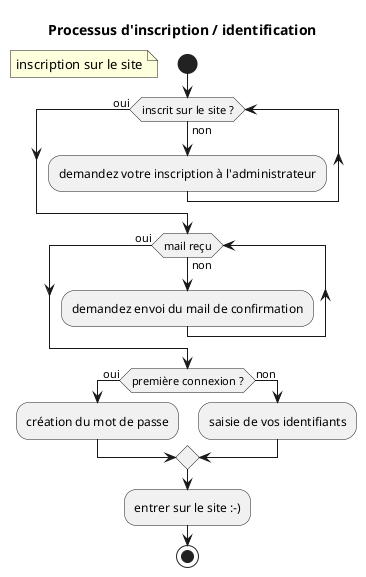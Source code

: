 @startuml

title Processus d'inscription / identification

start

floating note left: inscription sur le site

while(inscrit sur le site ?) is (non)
    :demandez votre inscription à l'administrateur;
endwhile (oui)

while (mail reçu) is (non)
        :demandez envoi du mail de confirmation;
    endwhile (oui);

if (première connexion ?) then (oui)
    :création du mot de passe;
else (non)
    :saisie de vos identifiants;
endif


:entrer sur le site :-);
stop


@enduml